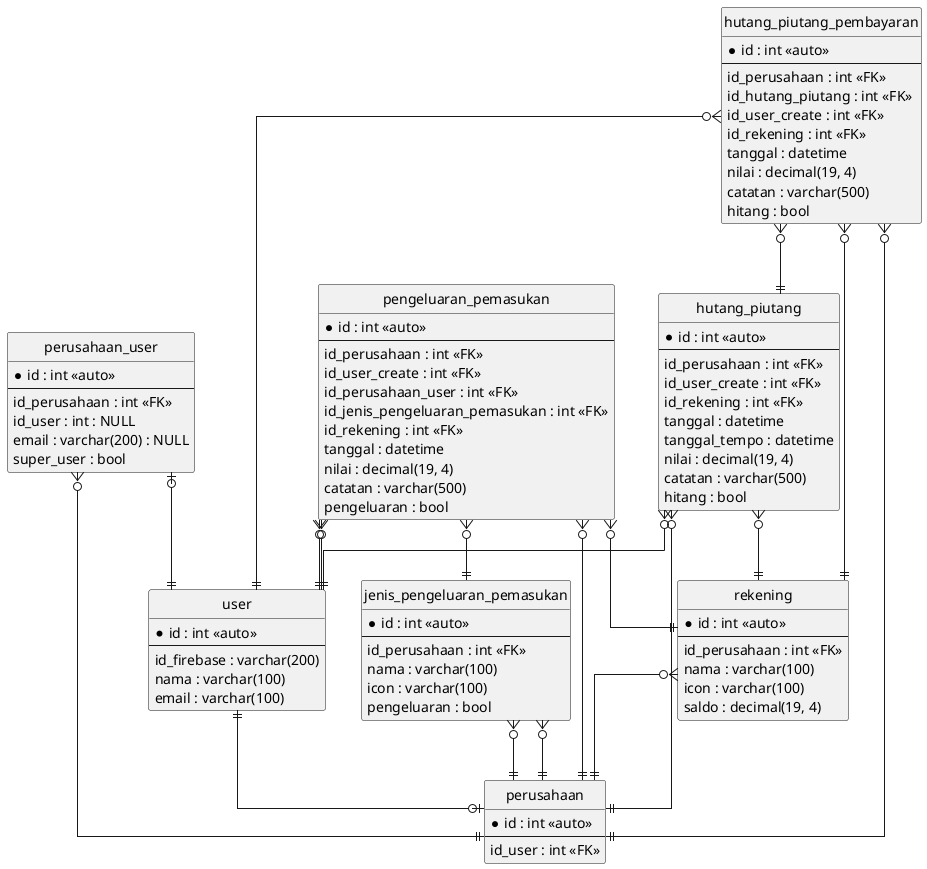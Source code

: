 @startuml sample

hide circle
skinparam linetype ortho

entity "user" as user {
    *id : int <<auto>>
    --
    id_firebase : varchar(200)
    nama : varchar(100)
    email : varchar(100)
}

entity "perusahaan" as perusahaan {
    *id : int <<auto>>
    --
    id_user : int <<FK>>
}

entity "perusahaan_user" as perusahaan_user {
    *id : int <<auto>>
    --
    id_perusahaan : int <<FK>>
    id_user : int : NULL
    email : varchar(200) : NULL
    super_user : bool
}

entity "rekening" as rekening {
    *id : int <<auto>>
    --
    id_perusahaan : int <<FK>>
    nama : varchar(100)
    icon : varchar(100)
    saldo : decimal(19, 4)
}

entity "jenis_pengeluaran_pemasukan" as jenis_pengeluaran_pemasukan {
    *id : int <<auto>>
    --
    id_perusahaan : int <<FK>>
    nama : varchar(100)
    icon : varchar(100)
    pengeluaran : bool
}

entity "pengeluaran_pemasukan" as pengeluaran_pemasukan {
    *id : int <<auto>>
    --
    id_perusahaan : int <<FK>>
    id_user_create : int <<FK>>
    id_perusahaan_user : int <<FK>>
    id_jenis_pengeluaran_pemasukan : int <<FK>>
    id_rekening : int <<FK>>
    tanggal : datetime
    nilai : decimal(19, 4)
    catatan : varchar(500)
    pengeluaran : bool
}

entity "hutang_piutang" as hutang_piutang {
    *id : int <<auto>>
    --
    id_perusahaan : int <<FK>>
    id_user_create : int <<FK>>
    id_rekening : int <<FK>>
    tanggal : datetime
    tanggal_tempo : datetime
    nilai : decimal(19, 4)
    catatan : varchar(500)
    hitang : bool
}

entity "hutang_piutang_pembayaran" as hutang_piutang_pembayaran {
    *id : int <<auto>>
    --
    id_perusahaan : int <<FK>>
    id_hutang_piutang : int <<FK>>
    id_user_create : int <<FK>>
    id_rekening : int <<FK>>
    tanggal : datetime
    nilai : decimal(19, 4)
    catatan : varchar(500)
    hitang : bool
}

user ||--o| perusahaan
perusahaan_user }o--|| perusahaan
perusahaan_user |o--|| user
rekening }o--|| perusahaan
jenis_pengeluaran_pemasukan }o--|| perusahaan
jenis_pengeluaran_pemasukan }o--|| perusahaan
pengeluaran_pemasukan }o--|| perusahaan
pengeluaran_pemasukan }o--|| user
pengeluaran_pemasukan }o--|| user
pengeluaran_pemasukan }o--|| jenis_pengeluaran_pemasukan
pengeluaran_pemasukan }o--|| rekening
hutang_piutang }o--|| perusahaan
hutang_piutang }o--|| user
hutang_piutang }o--|| rekening
hutang_piutang_pembayaran }o--|| perusahaan
hutang_piutang_pembayaran }o--|| hutang_piutang
hutang_piutang_pembayaran }o--|| user
hutang_piutang_pembayaran }o--|| rekening

@enduml